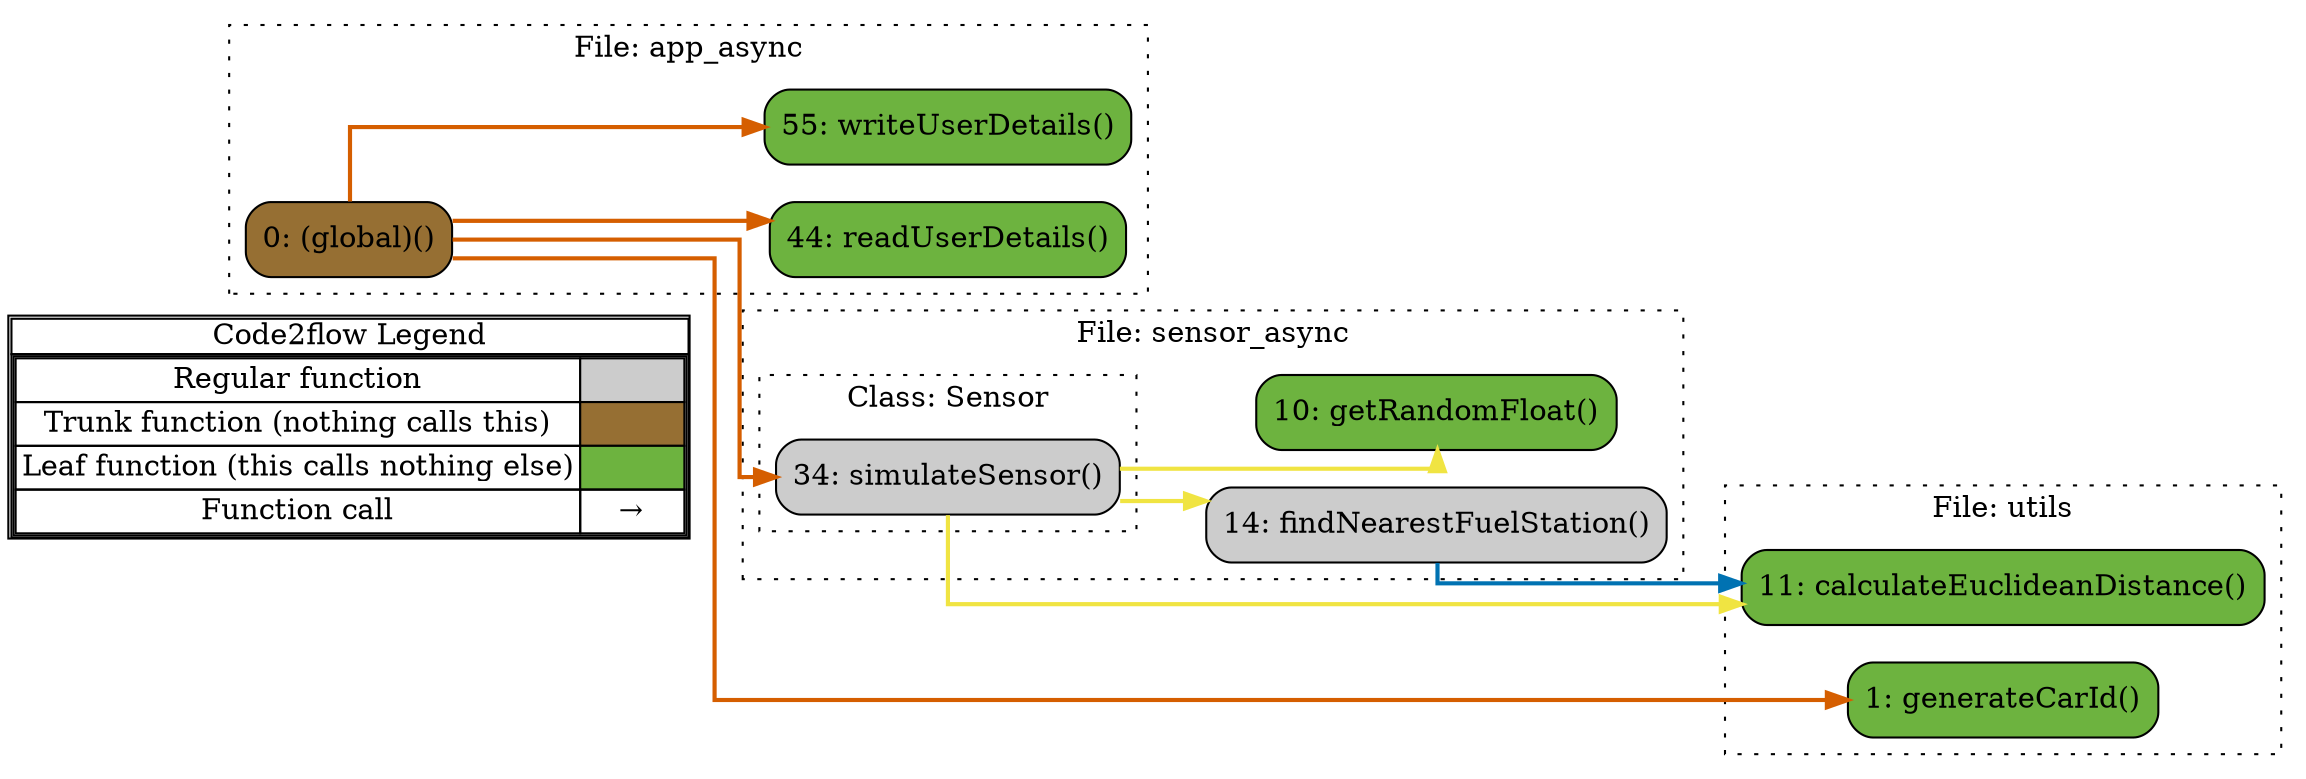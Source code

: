 digraph G {
concentrate=true;
splines="ortho";
rankdir="LR";
subgraph legend{
    rank = min;
    label = "legend";
    Legend [shape=none, margin=0, label = <
        <table cellspacing="0" cellpadding="0" border="1"><tr><td>Code2flow Legend</td></tr><tr><td>
        <table cellspacing="0">
        <tr><td>Regular function</td><td width="50px" bgcolor='#cccccc'></td></tr>
        <tr><td>Trunk function (nothing calls this)</td><td bgcolor='#966F33'></td></tr>
        <tr><td>Leaf function (this calls nothing else)</td><td bgcolor='#6db33f'></td></tr>
        <tr><td>Function call</td><td><font color='black'>&#8594;</font></td></tr>
        </table></td></tr></table>
        >];
}node_b1e18476 [label="0: (global)()" name="app_async::(global)" shape="rect" style="rounded,filled" fillcolor="#966F33" ];
node_a956d5a6 [label="44: readUserDetails()" name="app_async::readUserDetails" shape="rect" style="rounded,filled" fillcolor="#6db33f" ];
node_5b50d083 [label="55: writeUserDetails()" name="app_async::writeUserDetails" shape="rect" style="rounded,filled" fillcolor="#6db33f" ];
node_a982afec [label="34: simulateSensor()" name="sensor_async::Sensor.simulateSensor" shape="rect" style="rounded,filled" fillcolor="#cccccc" ];
node_1d0d71ad [label="14: findNearestFuelStation()" name="sensor_async::findNearestFuelStation" shape="rect" style="rounded,filled" fillcolor="#cccccc" ];
node_0b639d26 [label="10: getRandomFloat()" name="sensor_async::getRandomFloat" shape="rect" style="rounded,filled" fillcolor="#6db33f" ];
node_b93be074 [label="11: calculateEuclideanDistance()" name="utils::calculateEuclideanDistance" shape="rect" style="rounded,filled" fillcolor="#6db33f" ];
node_cb378a3c [label="1: generateCarId()" name="utils::generateCarId" shape="rect" style="rounded,filled" fillcolor="#6db33f" ];
node_b1e18476 -> node_a956d5a6 [color="#D55E00" penwidth="2"];
node_b1e18476 -> node_a956d5a6 [color="#D55E00" penwidth="2"];
node_b1e18476 -> node_5b50d083 [color="#D55E00" penwidth="2"];
node_b1e18476 -> node_a982afec [color="#D55E00" penwidth="2"];
node_b1e18476 -> node_cb378a3c [color="#D55E00" penwidth="2"];
node_a982afec -> node_1d0d71ad [color="#F0E442" penwidth="2"];
node_a982afec -> node_0b639d26 [color="#F0E442" penwidth="2"];
node_a982afec -> node_0b639d26 [color="#F0E442" penwidth="2"];
node_a982afec -> node_0b639d26 [color="#F0E442" penwidth="2"];
node_a982afec -> node_0b639d26 [color="#F0E442" penwidth="2"];
node_a982afec -> node_b93be074 [color="#F0E442" penwidth="2"];
node_1d0d71ad -> node_b93be074 [color="#0072B2" penwidth="2"];
subgraph cluster_7d331330 {
    node_a956d5a6 node_5b50d083 node_b1e18476;
    label="File: app_async";
    name="app_async";
    style="filled";
    graph[style=dotted];
};
subgraph cluster_6c5f7313 {
    node_0b639d26 node_1d0d71ad;
    label="File: sensor_async";
    name="sensor_async";
    style="filled";
    graph[style=dotted];
    subgraph cluster_a9a4e291 {
        node_a982afec;
        label="Class: Sensor";
        name="Sensor";
        style="filled";
        graph[style=dotted];
    };
};
subgraph cluster_166e0b7c {
    node_cb378a3c node_b93be074;
    label="File: utils";
    name="utils";
    style="filled";
    graph[style=dotted];
};
}
